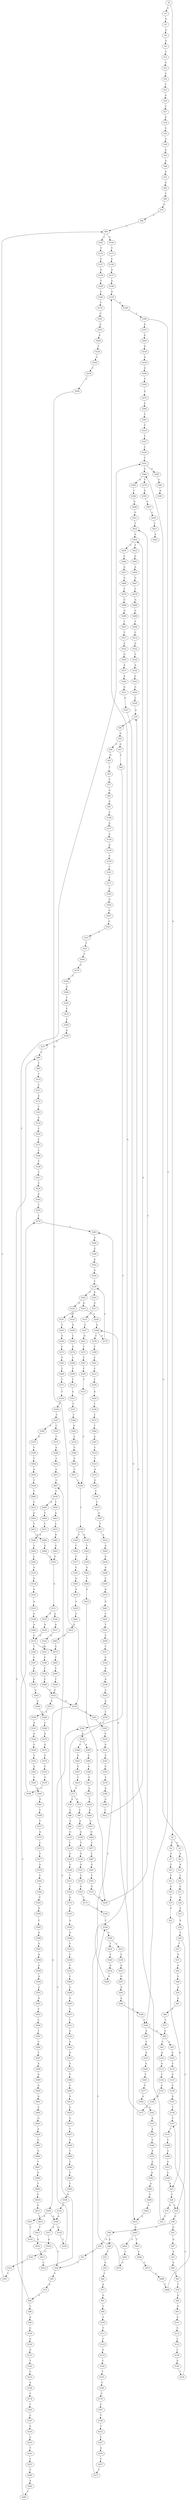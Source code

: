 strict digraph  {
	S0 -> S1 [ label = G ];
	S0 -> S2 [ label = A ];
	S1 -> S3 [ label = G ];
	S2 -> S4 [ label = C ];
	S2 -> S5 [ label = G ];
	S3 -> S6 [ label = A ];
	S4 -> S7 [ label = C ];
	S5 -> S8 [ label = A ];
	S6 -> S9 [ label = A ];
	S7 -> S10 [ label = T ];
	S8 -> S11 [ label = A ];
	S9 -> S12 [ label = C ];
	S10 -> S13 [ label = C ];
	S11 -> S14 [ label = C ];
	S12 -> S15 [ label = G ];
	S13 -> S16 [ label = G ];
	S14 -> S17 [ label = G ];
	S15 -> S18 [ label = G ];
	S16 -> S19 [ label = G ];
	S17 -> S20 [ label = G ];
	S18 -> S21 [ label = T ];
	S19 -> S22 [ label = C ];
	S20 -> S23 [ label = C ];
	S21 -> S24 [ label = A ];
	S22 -> S25 [ label = A ];
	S23 -> S26 [ label = A ];
	S24 -> S27 [ label = C ];
	S25 -> S28 [ label = C ];
	S26 -> S29 [ label = C ];
	S27 -> S30 [ label = G ];
	S28 -> S31 [ label = G ];
	S28 -> S32 [ label = C ];
	S29 -> S32 [ label = C ];
	S29 -> S33 [ label = T ];
	S30 -> S34 [ label = A ];
	S31 -> S35 [ label = C ];
	S32 -> S36 [ label = G ];
	S33 -> S37 [ label = G ];
	S34 -> S38 [ label = A ];
	S35 -> S39 [ label = G ];
	S36 -> S40 [ label = A ];
	S36 -> S41 [ label = G ];
	S37 -> S42 [ label = G ];
	S38 -> S43 [ label = G ];
	S39 -> S44 [ label = C ];
	S40 -> S45 [ label = G ];
	S40 -> S46 [ label = A ];
	S41 -> S47 [ label = G ];
	S42 -> S48 [ label = G ];
	S43 -> S49 [ label = A ];
	S44 -> S50 [ label = G ];
	S45 -> S51 [ label = T ];
	S46 -> S52 [ label = T ];
	S47 -> S53 [ label = A ];
	S48 -> S54 [ label = A ];
	S49 -> S55 [ label = A ];
	S50 -> S56 [ label = C ];
	S50 -> S57 [ label = G ];
	S51 -> S58 [ label = C ];
	S52 -> S59 [ label = G ];
	S53 -> S60 [ label = A ];
	S54 -> S61 [ label = A ];
	S55 -> S62 [ label = G ];
	S56 -> S63 [ label = G ];
	S57 -> S64 [ label = C ];
	S58 -> S65 [ label = C ];
	S59 -> S66 [ label = T ];
	S60 -> S67 [ label = T ];
	S61 -> S68 [ label = C ];
	S62 -> S69 [ label = T ];
	S63 -> S70 [ label = T ];
	S64 -> S71 [ label = T ];
	S65 -> S72 [ label = A ];
	S66 -> S73 [ label = A ];
	S67 -> S74 [ label = T ];
	S68 -> S75 [ label = T ];
	S69 -> S76 [ label = G ];
	S70 -> S77 [ label = C ];
	S71 -> S78 [ label = A ];
	S71 -> S79 [ label = G ];
	S72 -> S80 [ label = G ];
	S73 -> S81 [ label = G ];
	S74 -> S82 [ label = G ];
	S75 -> S83 [ label = G ];
	S76 -> S84 [ label = T ];
	S77 -> S85 [ label = G ];
	S78 -> S86 [ label = T ];
	S79 -> S87 [ label = G ];
	S80 -> S88 [ label = T ];
	S80 -> S89 [ label = C ];
	S81 -> S90 [ label = T ];
	S82 -> S91 [ label = A ];
	S83 -> S92 [ label = C ];
	S83 -> S93 [ label = G ];
	S84 -> S94 [ label = C ];
	S85 -> S95 [ label = A ];
	S86 -> S96 [ label = A ];
	S87 -> S97 [ label = A ];
	S88 -> S98 [ label = A ];
	S89 -> S99 [ label = T ];
	S90 -> S100 [ label = T ];
	S91 -> S101 [ label = A ];
	S92 -> S102 [ label = A ];
	S93 -> S103 [ label = A ];
	S94 -> S104 [ label = G ];
	S94 -> S105 [ label = C ];
	S95 -> S106 [ label = C ];
	S96 -> S107 [ label = G ];
	S97 -> S108 [ label = A ];
	S98 -> S109 [ label = G ];
	S99 -> S110 [ label = T ];
	S100 -> S111 [ label = T ];
	S101 -> S112 [ label = C ];
	S102 -> S113 [ label = A ];
	S103 -> S114 [ label = C ];
	S104 -> S115 [ label = T ];
	S105 -> S116 [ label = T ];
	S106 -> S117 [ label = G ];
	S107 -> S118 [ label = T ];
	S108 -> S119 [ label = T ];
	S109 -> S120 [ label = G ];
	S110 -> S121 [ label = C ];
	S111 -> S122 [ label = C ];
	S112 -> S123 [ label = C ];
	S113 -> S124 [ label = C ];
	S114 -> S125 [ label = C ];
	S115 -> S126 [ label = C ];
	S116 -> S127 [ label = G ];
	S117 -> S128 [ label = C ];
	S118 -> S129 [ label = A ];
	S119 -> S130 [ label = G ];
	S120 -> S131 [ label = G ];
	S121 -> S132 [ label = A ];
	S122 -> S133 [ label = A ];
	S123 -> S134 [ label = C ];
	S124 -> S135 [ label = C ];
	S125 -> S136 [ label = C ];
	S126 -> S137 [ label = G ];
	S127 -> S138 [ label = G ];
	S128 -> S139 [ label = G ];
	S129 -> S140 [ label = G ];
	S130 -> S141 [ label = G ];
	S131 -> S142 [ label = T ];
	S132 -> S143 [ label = C ];
	S133 -> S144 [ label = C ];
	S134 -> S145 [ label = G ];
	S135 -> S146 [ label = A ];
	S136 -> S147 [ label = G ];
	S137 -> S148 [ label = G ];
	S138 -> S149 [ label = C ];
	S139 -> S150 [ label = C ];
	S140 -> S151 [ label = C ];
	S141 -> S152 [ label = G ];
	S142 -> S153 [ label = C ];
	S143 -> S154 [ label = G ];
	S144 -> S155 [ label = T ];
	S145 -> S156 [ label = T ];
	S146 -> S157 [ label = G ];
	S147 -> S158 [ label = T ];
	S148 -> S159 [ label = A ];
	S149 -> S160 [ label = C ];
	S150 -> S161 [ label = C ];
	S151 -> S162 [ label = C ];
	S152 -> S163 [ label = G ];
	S153 -> S164 [ label = A ];
	S154 -> S165 [ label = C ];
	S155 -> S166 [ label = C ];
	S156 -> S167 [ label = C ];
	S157 -> S168 [ label = A ];
	S158 -> S167 [ label = C ];
	S159 -> S169 [ label = A ];
	S160 -> S170 [ label = T ];
	S161 -> S171 [ label = T ];
	S162 -> S172 [ label = G ];
	S163 -> S173 [ label = T ];
	S164 -> S174 [ label = C ];
	S165 -> S175 [ label = C ];
	S166 -> S176 [ label = C ];
	S167 -> S177 [ label = T ];
	S168 -> S178 [ label = C ];
	S168 -> S179 [ label = A ];
	S169 -> S180 [ label = C ];
	S170 -> S181 [ label = G ];
	S171 -> S182 [ label = C ];
	S172 -> S183 [ label = A ];
	S173 -> S184 [ label = C ];
	S174 -> S185 [ label = T ];
	S175 -> S186 [ label = C ];
	S176 -> S187 [ label = T ];
	S177 -> S188 [ label = C ];
	S178 -> S189 [ label = T ];
	S179 -> S190 [ label = C ];
	S180 -> S191 [ label = A ];
	S180 -> S192 [ label = T ];
	S181 -> S193 [ label = G ];
	S182 -> S194 [ label = G ];
	S183 -> S195 [ label = A ];
	S184 -> S196 [ label = C ];
	S185 -> S197 [ label = C ];
	S186 -> S198 [ label = T ];
	S187 -> S199 [ label = T ];
	S188 -> S200 [ label = G ];
	S189 -> S201 [ label = C ];
	S190 -> S202 [ label = C ];
	S190 -> S203 [ label = A ];
	S191 -> S204 [ label = G ];
	S192 -> S83 [ label = G ];
	S192 -> S205 [ label = A ];
	S193 -> S206 [ label = G ];
	S194 -> S207 [ label = G ];
	S195 -> S208 [ label = A ];
	S196 -> S209 [ label = G ];
	S197 -> S210 [ label = G ];
	S198 -> S211 [ label = T ];
	S199 -> S212 [ label = T ];
	S200 -> S213 [ label = G ];
	S201 -> S214 [ label = C ];
	S202 -> S215 [ label = A ];
	S202 -> S216 [ label = G ];
	S203 -> S217 [ label = G ];
	S204 -> S218 [ label = G ];
	S205 -> S219 [ label = C ];
	S206 -> S220 [ label = T ];
	S207 -> S221 [ label = G ];
	S208 -> S222 [ label = C ];
	S209 -> S223 [ label = C ];
	S209 -> S224 [ label = T ];
	S210 -> S225 [ label = C ];
	S211 -> S226 [ label = C ];
	S212 -> S227 [ label = C ];
	S213 -> S228 [ label = C ];
	S214 -> S229 [ label = C ];
	S215 -> S230 [ label = G ];
	S215 -> S231 [ label = C ];
	S216 -> S232 [ label = G ];
	S217 -> S233 [ label = C ];
	S218 -> S234 [ label = A ];
	S219 -> S235 [ label = A ];
	S220 -> S236 [ label = C ];
	S221 -> S237 [ label = C ];
	S222 -> S238 [ label = C ];
	S223 -> S239 [ label = C ];
	S224 -> S240 [ label = C ];
	S225 -> S241 [ label = T ];
	S226 -> S242 [ label = A ];
	S227 -> S243 [ label = A ];
	S228 -> S25 [ label = A ];
	S229 -> S244 [ label = A ];
	S230 -> S168 [ label = A ];
	S231 -> S245 [ label = C ];
	S232 -> S246 [ label = A ];
	S233 -> S247 [ label = C ];
	S234 -> S248 [ label = A ];
	S235 -> S249 [ label = A ];
	S236 -> S250 [ label = C ];
	S237 -> S251 [ label = T ];
	S238 -> S252 [ label = C ];
	S239 -> S253 [ label = G ];
	S240 -> S254 [ label = G ];
	S241 -> S255 [ label = T ];
	S242 -> S256 [ label = T ];
	S243 -> S257 [ label = T ];
	S244 -> S258 [ label = T ];
	S245 -> S259 [ label = A ];
	S246 -> S260 [ label = C ];
	S247 -> S261 [ label = G ];
	S248 -> S262 [ label = T ];
	S249 -> S263 [ label = C ];
	S250 -> S264 [ label = C ];
	S251 -> S265 [ label = C ];
	S252 -> S266 [ label = C ];
	S253 -> S267 [ label = G ];
	S254 -> S268 [ label = G ];
	S255 -> S269 [ label = C ];
	S256 -> S270 [ label = C ];
	S257 -> S271 [ label = C ];
	S258 -> S272 [ label = C ];
	S259 -> S273 [ label = C ];
	S260 -> S274 [ label = G ];
	S261 -> S275 [ label = T ];
	S262 -> S276 [ label = A ];
	S263 -> S277 [ label = G ];
	S264 -> S278 [ label = G ];
	S265 -> S279 [ label = A ];
	S266 -> S280 [ label = G ];
	S267 -> S281 [ label = A ];
	S268 -> S159 [ label = A ];
	S269 -> S282 [ label = A ];
	S270 -> S283 [ label = C ];
	S271 -> S283 [ label = C ];
	S272 -> S284 [ label = T ];
	S273 -> S285 [ label = C ];
	S274 -> S286 [ label = C ];
	S275 -> S287 [ label = C ];
	S276 -> S288 [ label = G ];
	S277 -> S289 [ label = A ];
	S278 -> S290 [ label = A ];
	S278 -> S291 [ label = G ];
	S279 -> S292 [ label = C ];
	S280 -> S293 [ label = A ];
	S281 -> S294 [ label = A ];
	S282 -> S295 [ label = T ];
	S283 -> S296 [ label = A ];
	S284 -> S297 [ label = G ];
	S285 -> S298 [ label = C ];
	S286 -> S299 [ label = C ];
	S287 -> S300 [ label = C ];
	S288 -> S301 [ label = T ];
	S289 -> S302 [ label = A ];
	S290 -> S303 [ label = G ];
	S290 -> S304 [ label = A ];
	S291 -> S305 [ label = A ];
	S292 -> S306 [ label = G ];
	S293 -> S307 [ label = C ];
	S294 -> S308 [ label = C ];
	S295 -> S270 [ label = C ];
	S296 -> S309 [ label = G ];
	S297 -> S310 [ label = C ];
	S298 -> S311 [ label = C ];
	S299 -> S312 [ label = C ];
	S300 -> S313 [ label = T ];
	S301 -> S314 [ label = C ];
	S302 -> S315 [ label = A ];
	S303 -> S316 [ label = T ];
	S304 -> S317 [ label = A ];
	S304 -> S318 [ label = G ];
	S305 -> S319 [ label = G ];
	S306 -> S320 [ label = T ];
	S307 -> S321 [ label = T ];
	S308 -> S192 [ label = T ];
	S309 -> S322 [ label = A ];
	S310 -> S323 [ label = C ];
	S311 -> S324 [ label = T ];
	S312 -> S325 [ label = A ];
	S313 -> S326 [ label = C ];
	S314 -> S327 [ label = T ];
	S315 -> S328 [ label = A ];
	S316 -> S58 [ label = C ];
	S317 -> S329 [ label = G ];
	S318 -> S330 [ label = T ];
	S319 -> S331 [ label = G ];
	S320 -> S332 [ label = C ];
	S321 -> S333 [ label = A ];
	S322 -> S334 [ label = A ];
	S323 -> S335 [ label = A ];
	S324 -> S336 [ label = T ];
	S325 -> S337 [ label = T ];
	S326 -> S338 [ label = T ];
	S327 -> S339 [ label = C ];
	S328 -> S340 [ label = C ];
	S329 -> S341 [ label = T ];
	S330 -> S342 [ label = C ];
	S331 -> S343 [ label = C ];
	S332 -> S344 [ label = C ];
	S333 -> S345 [ label = G ];
	S334 -> S190 [ label = C ];
	S335 -> S346 [ label = G ];
	S336 -> S347 [ label = C ];
	S337 -> S348 [ label = C ];
	S338 -> S349 [ label = T ];
	S338 -> S350 [ label = G ];
	S339 -> S351 [ label = T ];
	S340 -> S352 [ label = A ];
	S341 -> S353 [ label = G ];
	S342 -> S354 [ label = G ];
	S343 -> S355 [ label = G ];
	S344 -> S356 [ label = A ];
	S345 -> S357 [ label = A ];
	S346 -> S358 [ label = T ];
	S347 -> S359 [ label = C ];
	S347 -> S360 [ label = G ];
	S348 -> S361 [ label = G ];
	S349 -> S362 [ label = C ];
	S350 -> S363 [ label = T ];
	S351 -> S364 [ label = C ];
	S351 -> S365 [ label = G ];
	S352 -> S366 [ label = G ];
	S353 -> S367 [ label = T ];
	S354 -> S368 [ label = C ];
	S354 -> S369 [ label = A ];
	S355 -> S370 [ label = T ];
	S356 -> S371 [ label = G ];
	S357 -> S372 [ label = A ];
	S358 -> S373 [ label = C ];
	S359 -> S374 [ label = T ];
	S360 -> S375 [ label = A ];
	S361 -> S376 [ label = T ];
	S362 -> S377 [ label = T ];
	S363 -> S378 [ label = C ];
	S364 -> S379 [ label = T ];
	S364 -> S380 [ label = G ];
	S365 -> S381 [ label = T ];
	S366 -> S382 [ label = A ];
	S367 -> S94 [ label = C ];
	S368 -> S383 [ label = G ];
	S369 -> S384 [ label = G ];
	S370 -> S385 [ label = G ];
	S371 -> S89 [ label = C ];
	S372 -> S386 [ label = T ];
	S373 -> S387 [ label = G ];
	S374 -> S388 [ label = G ];
	S375 -> S389 [ label = T ];
	S376 -> S390 [ label = C ];
	S377 -> S391 [ label = C ];
	S378 -> S392 [ label = G ];
	S379 -> S393 [ label = G ];
	S380 -> S394 [ label = T ];
	S381 -> S395 [ label = A ];
	S382 -> S396 [ label = A ];
	S383 -> S397 [ label = G ];
	S384 -> S398 [ label = G ];
	S385 -> S399 [ label = G ];
	S386 -> S400 [ label = C ];
	S387 -> S401 [ label = T ];
	S388 -> S402 [ label = T ];
	S389 -> S403 [ label = C ];
	S390 -> S404 [ label = C ];
	S391 -> S405 [ label = G ];
	S392 -> S406 [ label = T ];
	S393 -> S407 [ label = A ];
	S394 -> S408 [ label = G ];
	S396 -> S409 [ label = G ];
	S397 -> S410 [ label = C ];
	S398 -> S411 [ label = T ];
	S399 -> S412 [ label = T ];
	S400 -> S413 [ label = G ];
	S401 -> S414 [ label = A ];
	S402 -> S415 [ label = C ];
	S403 -> S416 [ label = G ];
	S404 -> S417 [ label = T ];
	S405 -> S418 [ label = G ];
	S406 -> S419 [ label = G ];
	S407 -> S420 [ label = G ];
	S408 -> S421 [ label = G ];
	S409 -> S422 [ label = G ];
	S410 -> S71 [ label = T ];
	S411 -> S423 [ label = A ];
	S412 -> S424 [ label = A ];
	S413 -> S425 [ label = G ];
	S414 -> S426 [ label = A ];
	S415 -> S427 [ label = C ];
	S416 -> S428 [ label = T ];
	S417 -> S326 [ label = C ];
	S418 -> S429 [ label = A ];
	S419 -> S430 [ label = G ];
	S420 -> S431 [ label = T ];
	S421 -> S432 [ label = T ];
	S422 -> S433 [ label = G ];
	S423 -> S434 [ label = T ];
	S424 -> S435 [ label = T ];
	S424 -> S436 [ label = C ];
	S425 -> S437 [ label = G ];
	S426 -> S438 [ label = G ];
	S427 -> S439 [ label = T ];
	S428 -> S440 [ label = T ];
	S429 -> S441 [ label = G ];
	S430 -> S432 [ label = T ];
	S431 -> S442 [ label = A ];
	S432 -> S424 [ label = A ];
	S433 -> S443 [ label = G ];
	S434 -> S444 [ label = A ];
	S435 -> S445 [ label = G ];
	S436 -> S446 [ label = C ];
	S437 -> S447 [ label = T ];
	S438 -> S448 [ label = A ];
	S439 -> S449 [ label = A ];
	S439 -> S450 [ label = T ];
	S440 -> S451 [ label = T ];
	S441 -> S452 [ label = A ];
	S443 -> S453 [ label = T ];
	S443 -> S454 [ label = G ];
	S444 -> S455 [ label = A ];
	S445 -> S456 [ label = A ];
	S446 -> S457 [ label = G ];
	S447 -> S458 [ label = A ];
	S448 -> S459 [ label = C ];
	S449 -> S460 [ label = C ];
	S450 -> S461 [ label = G ];
	S451 -> S462 [ label = G ];
	S452 -> S463 [ label = G ];
	S453 -> S464 [ label = C ];
	S454 -> S465 [ label = T ];
	S455 -> S466 [ label = G ];
	S456 -> S467 [ label = G ];
	S457 -> S468 [ label = G ];
	S458 -> S469 [ label = T ];
	S459 -> S470 [ label = G ];
	S460 -> S471 [ label = T ];
	S461 -> S472 [ label = T ];
	S462 -> S473 [ label = T ];
	S463 -> S474 [ label = G ];
	S464 -> S475 [ label = T ];
	S465 -> S476 [ label = C ];
	S466 -> S477 [ label = T ];
	S467 -> S478 [ label = C ];
	S468 -> S479 [ label = T ];
	S469 -> S480 [ label = C ];
	S470 -> S481 [ label = G ];
	S471 -> S482 [ label = A ];
	S472 -> S483 [ label = A ];
	S473 -> S484 [ label = A ];
	S474 -> S485 [ label = T ];
	S475 -> S486 [ label = C ];
	S476 -> S196 [ label = C ];
	S477 -> S487 [ label = C ];
	S478 -> S488 [ label = G ];
	S479 -> S489 [ label = G ];
	S480 -> S490 [ label = C ];
	S481 -> S491 [ label = C ];
	S482 -> S492 [ label = C ];
	S483 -> S493 [ label = G ];
	S484 -> S494 [ label = G ];
	S485 -> S495 [ label = C ];
	S486 -> S496 [ label = T ];
	S487 -> S497 [ label = G ];
	S488 -> S498 [ label = G ];
	S489 -> S499 [ label = G ];
	S490 -> S500 [ label = C ];
	S491 -> S501 [ label = T ];
	S492 -> S502 [ label = C ];
	S493 -> S503 [ label = G ];
	S494 -> S503 [ label = G ];
	S495 -> S504 [ label = C ];
	S496 -> S364 [ label = C ];
	S497 -> S505 [ label = T ];
	S498 -> S506 [ label = T ];
	S499 -> S507 [ label = T ];
	S500 -> S508 [ label = G ];
	S501 -> S509 [ label = C ];
	S502 -> S510 [ label = A ];
	S503 -> S511 [ label = A ];
	S504 -> S512 [ label = C ];
	S505 -> S513 [ label = G ];
	S506 -> S514 [ label = C ];
	S507 -> S515 [ label = T ];
	S508 -> S516 [ label = A ];
	S509 -> S517 [ label = T ];
	S510 -> S518 [ label = G ];
	S511 -> S519 [ label = G ];
	S511 -> S520 [ label = A ];
	S512 -> S521 [ label = A ];
	S512 -> S278 [ label = G ];
	S513 -> S430 [ label = G ];
	S514 -> S522 [ label = G ];
	S515 -> S523 [ label = A ];
	S516 -> S304 [ label = A ];
	S517 -> S524 [ label = C ];
	S518 -> S525 [ label = G ];
	S519 -> S526 [ label = A ];
	S520 -> S527 [ label = A ];
	S521 -> S528 [ label = G ];
	S522 -> S529 [ label = C ];
	S523 -> S530 [ label = G ];
	S524 -> S531 [ label = G ];
	S525 -> S532 [ label = A ];
	S526 -> S533 [ label = G ];
	S527 -> S534 [ label = G ];
	S528 -> S535 [ label = A ];
	S529 -> S536 [ label = A ];
	S530 -> S537 [ label = A ];
	S531 -> S538 [ label = A ];
	S532 -> S539 [ label = G ];
	S533 -> S540 [ label = T ];
	S533 -> S474 [ label = G ];
	S534 -> S541 [ label = G ];
	S535 -> S542 [ label = G ];
	S536 -> S543 [ label = C ];
	S537 -> S544 [ label = A ];
	S538 -> S545 [ label = A ];
	S539 -> S546 [ label = A ];
	S540 -> S547 [ label = C ];
	S541 -> S548 [ label = T ];
	S542 -> S549 [ label = C ];
	S543 -> S550 [ label = G ];
	S544 -> S551 [ label = G ];
	S545 -> S552 [ label = G ];
	S546 -> S533 [ label = G ];
	S547 -> S553 [ label = A ];
	S548 -> S554 [ label = C ];
	S549 -> S555 [ label = C ];
	S550 -> S556 [ label = C ];
	S551 -> S557 [ label = G ];
	S552 -> S558 [ label = T ];
	S553 -> S559 [ label = G ];
	S554 -> S560 [ label = C ];
	S555 -> S561 [ label = A ];
	S556 -> S39 [ label = G ];
	S557 -> S433 [ label = G ];
	S558 -> S342 [ label = C ];
	S559 -> S562 [ label = G ];
	S560 -> S512 [ label = C ];
	S561 -> S563 [ label = C ];
	S562 -> S564 [ label = A ];
	S563 -> S565 [ label = G ];
	S564 -> S566 [ label = C ];
	S565 -> S567 [ label = G ];
	S566 -> S568 [ label = C ];
	S567 -> S569 [ label = T ];
	S568 -> S570 [ label = A ];
	S569 -> S571 [ label = T ];
	S570 -> S572 [ label = G ];
	S571 -> S573 [ label = A ];
	S572 -> S574 [ label = T ];
	S573 -> S575 [ label = C ];
	S574 -> S576 [ label = C ];
	S575 -> S577 [ label = T ];
	S576 -> S578 [ label = T ];
	S577 -> S579 [ label = G ];
	S578 -> S580 [ label = C ];
	S579 -> S581 [ label = C ];
	S580 -> S351 [ label = T ];
	S581 -> S582 [ label = A ];
	S582 -> S583 [ label = G ];
	S583 -> S584 [ label = A ];
	S584 -> S585 [ label = C ];
	S585 -> S586 [ label = G ];
	S586 -> S587 [ label = G ];
	S587 -> S588 [ label = A ];
	S588 -> S589 [ label = C ];
	S589 -> S590 [ label = A ];
	S590 -> S591 [ label = C ];
	S591 -> S592 [ label = A ];
	S592 -> S593 [ label = C ];
	S593 -> S594 [ label = C ];
	S594 -> S595 [ label = T ];
	S595 -> S596 [ label = C ];
	S596 -> S597 [ label = T ];
	S597 -> S598 [ label = A ];
	S598 -> S599 [ label = G ];
	S599 -> S600 [ label = A ];
	S600 -> S601 [ label = A ];
	S601 -> S602 [ label = C ];
	S602 -> S603 [ label = G ];
	S603 -> S604 [ label = A ];
	S604 -> S605 [ label = G ];
	S605 -> S606 [ label = G ];
	S606 -> S607 [ label = T ];
	S607 -> S608 [ label = G ];
	S608 -> S609 [ label = T ];
	S609 -> S610 [ label = C ];
	S610 -> S611 [ label = C ];
	S611 -> S612 [ label = C ];
	S612 -> S613 [ label = T ];
	S613 -> S614 [ label = G ];
	S614 -> S615 [ label = T ];
	S615 -> S616 [ label = C ];
	S616 -> S427 [ label = C ];
}
